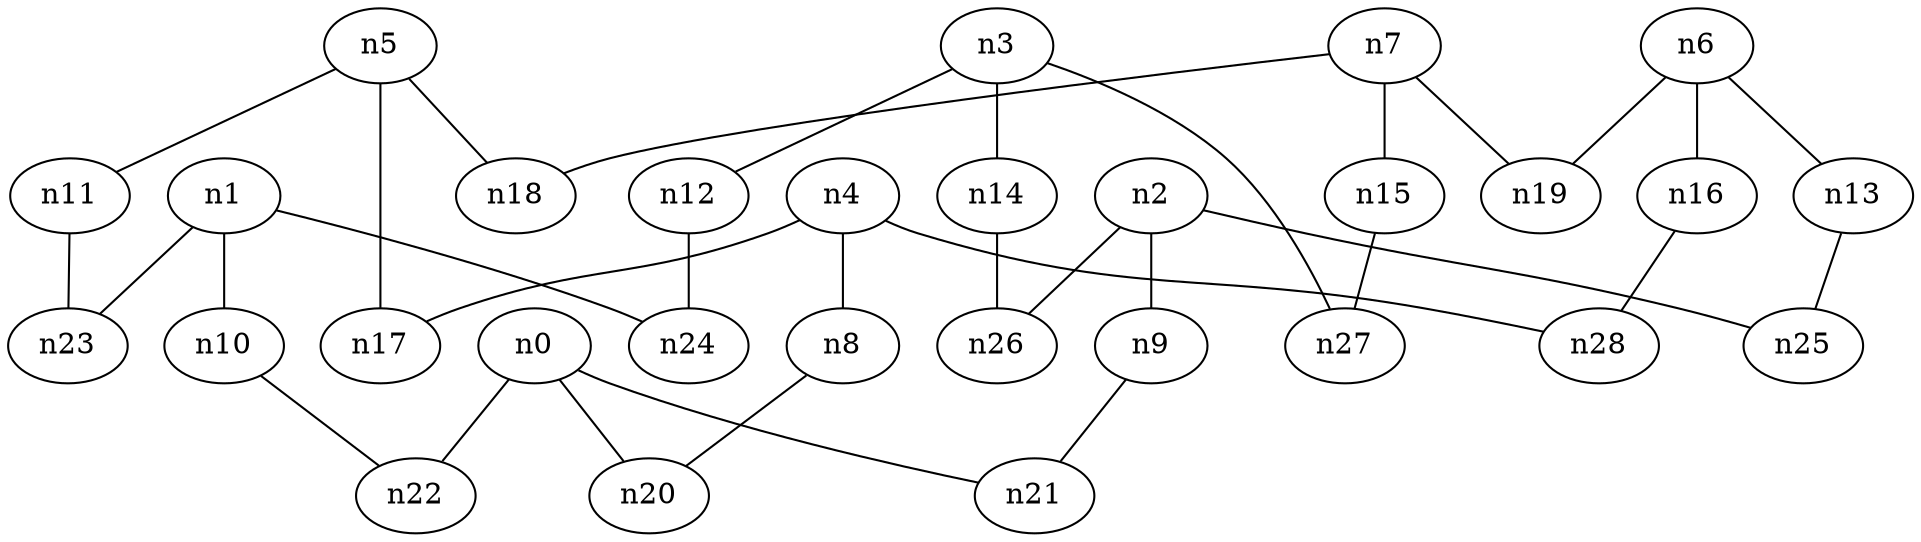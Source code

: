 strict graph "" {
	graph [edge_default="{}",
		node_default="{}"
	];
	node [label="\N"];
	n0	[dim3pos="0.2762597548418921,0.26446505794963016,-0.9239798596172951",
		pos="-55.78507889593424,-72.64906786387971"];
	n20	[dim3pos="-0.5175662539840071,-0.38129155547062893,0.7659908109525535",
		pos="-27.63939863231282,170.34421842733795"];
	n0 -- n20	[id=e0];
	n21	[dim3pos="-0.02218192584694106,-0.02592387704451296,-0.9994177878968844",
		pos="208.20814284161932,279.63587148581377"];
	n0 -- n21	[id=e1];
	n22	[dim3pos="-0.5888363806224137,-0.48830762898027247,0.644070940452339",
		pos="98.08171101177706,113.96832370597117"];
	n0 -- n22	[id=e2];
	n1	[dim3pos="-0.4916375505700473,0.3854097711303048,0.780866075064585",
		pos="77.8749508406621,-18.174810602185957"];
	n10	[dim3pos="0.26617366054820263,0.9636093789432011,-0.024668750334551542",
		pos="-61.53056210781603,-287.43105655042945"];
	n1 -- n10	[id=e14];
	n23	[dim3pos="-0.27448714488977594,0.5394384538315915,0.7960294980828544",
		pos="-73.35673384269846,-43.3322074303598"];
	n1 -- n23	[id=e3];
	n24	[dim3pos="0.06286107551415776,-0.07241960435009898,-0.9953913230940776",
		pos="-13.422308559300417,-97.48541622253835"];
	n1 -- n24	[id=e4];
	n2	[dim3pos="-0.20902737026259596,-0.732564286588015,-0.6478094816355316",
		pos="-61.53900714695572,-46.25779894397353"];
	n9	[dim3pos="0.23224316623813093,0.37368843144649183,0.8980089464692145",
		pos="-134.0737581830704,56.093094486522816"];
	n2 -- n9	[id=e13];
	n25	[dim3pos="-0.15644681477934572,0.5630021388236178,0.8115127761319774",
		pos="55.24891282335029,55.92460780492652"];
	n2 -- n25	[id=e5];
	n26	[dim3pos="0.6376001451826298,0.7259779985051615,0.257724660344192",
		pos="198.77045800588502,-189.80568897317144"];
	n2 -- n26	[id=e6];
	n3	[dim3pos="-0.043024605294760106,0.7030411545809012,-0.7098464751654285",
		pos="-102.04063962196247,-197.13882107006688"];
	n12	[dim3pos="0.15999618979364075,-0.32565662731405554,0.9318524455824279",
		pos="58.576130201875536,-69.4863494371914"];
	n3 -- n12	[id=e16];
	n14	[dim3pos="0.07625877892519217,-0.9542862002030885,0.2890025029974474",
		pos="-92.5972408818568,-64.10946468408345"];
	n3 -- n14	[id=e18];
	n27	[dim3pos="0.2937559309967591,0.5005852838857214,-0.8143229252337668",
		pos="73.29675173044474,160.84045996288089"];
	n3 -- n27	[id=e7];
	n4	[dim3pos="-0.9799620381797307,-0.08772208260058699,-0.17882740268438663",
		pos="-97.30009442056983,-180.46178306828526"];
	n8	[dim3pos="0.512087343894755,0.7586951320651439,-0.40267635739321556",
		pos="38.676187361885056,-41.99706196473981"];
	n4 -- n8	[id=e12];
	n17	[dim3pos="-0.6005528025790146,-0.6629841957726453,-0.44697683102168695",
		pos="47.95865784080514,71.14921762154965"];
	n4 -- n17	[id=e8];
	n28	[dim3pos="-0.6076094989071843,0.4827573553557727,-0.6306790250893561",
		pos="-28.94572386884989,165.61604219721954"];
	n4 -- n28	[id=e9];
	n5	[dim3pos="0.3671061046064557,0.5331750238226682,0.7622056821700893",
		pos="57.51647880328477,-106.11006753670455"];
	n11	[dim3pos="0.027159890183434503,0.6115702812109532,0.790723802287992",
		pos="-67.58862297894989,396.49948023377897"];
	n5 -- n11	[id=e15];
	n5 -- n17	[id=e21];
	n18	[dim3pos="-0.3038761929831035,-0.20709974344262091,-0.9299295433548158",
		pos="16.306183163850342,222.67650328130165"];
	n5 -- n18	[id=e10];
	n6	[dim3pos="0.00466145004026555,-0.0030816465797066954,0.9999843870470578",
		pos="5.699052136460416,69.12062640073091"];
	n13	[dim3pos="-0.17911390977197447,0.24265971167205905,0.9534329927464384",
		pos="-126.59864288683177,-295.6160849518629"];
	n6 -- n13	[id=e17];
	n16	[dim3pos="0.31666543133492114,-0.28108274061083854,0.9059334950912061",
		pos="87.23865386799008,-30.978709412046747"];
	n6 -- n16	[id=e20];
	n19	[dim3pos="0.03833058918831072,-0.004676642709467708,-0.9992541693410365",
		pos="-53.52848316718175,-141.33304497917027"];
	n6 -- n19	[id=e11];
	n7	[dim3pos="-0.0036785664410763173,-0.0013141570771497502,0.9999923705409532",
		pos="-18.5064395614768,358.13765624023694"];
	n15	[dim3pos="0.28392930328792626,0.2061682090028424,-0.9364180798825881",
		pos="35.185564490984305,66.3319631162196"];
	n7 -- n15	[id=e19];
	n7 -- n18	[id=e22];
	n7 -- n19	[id=e23];
	n8 -- n20	[id=e24];
	n9 -- n21	[id=e25];
	n10 -- n22	[id=e26];
	n11 -- n23	[id=e27];
	n12 -- n24	[id=e28];
	n13 -- n25	[id=e29];
	n14 -- n26	[id=e30];
	n15 -- n27	[id=e31];
	n16 -- n28	[id=e32];
}
